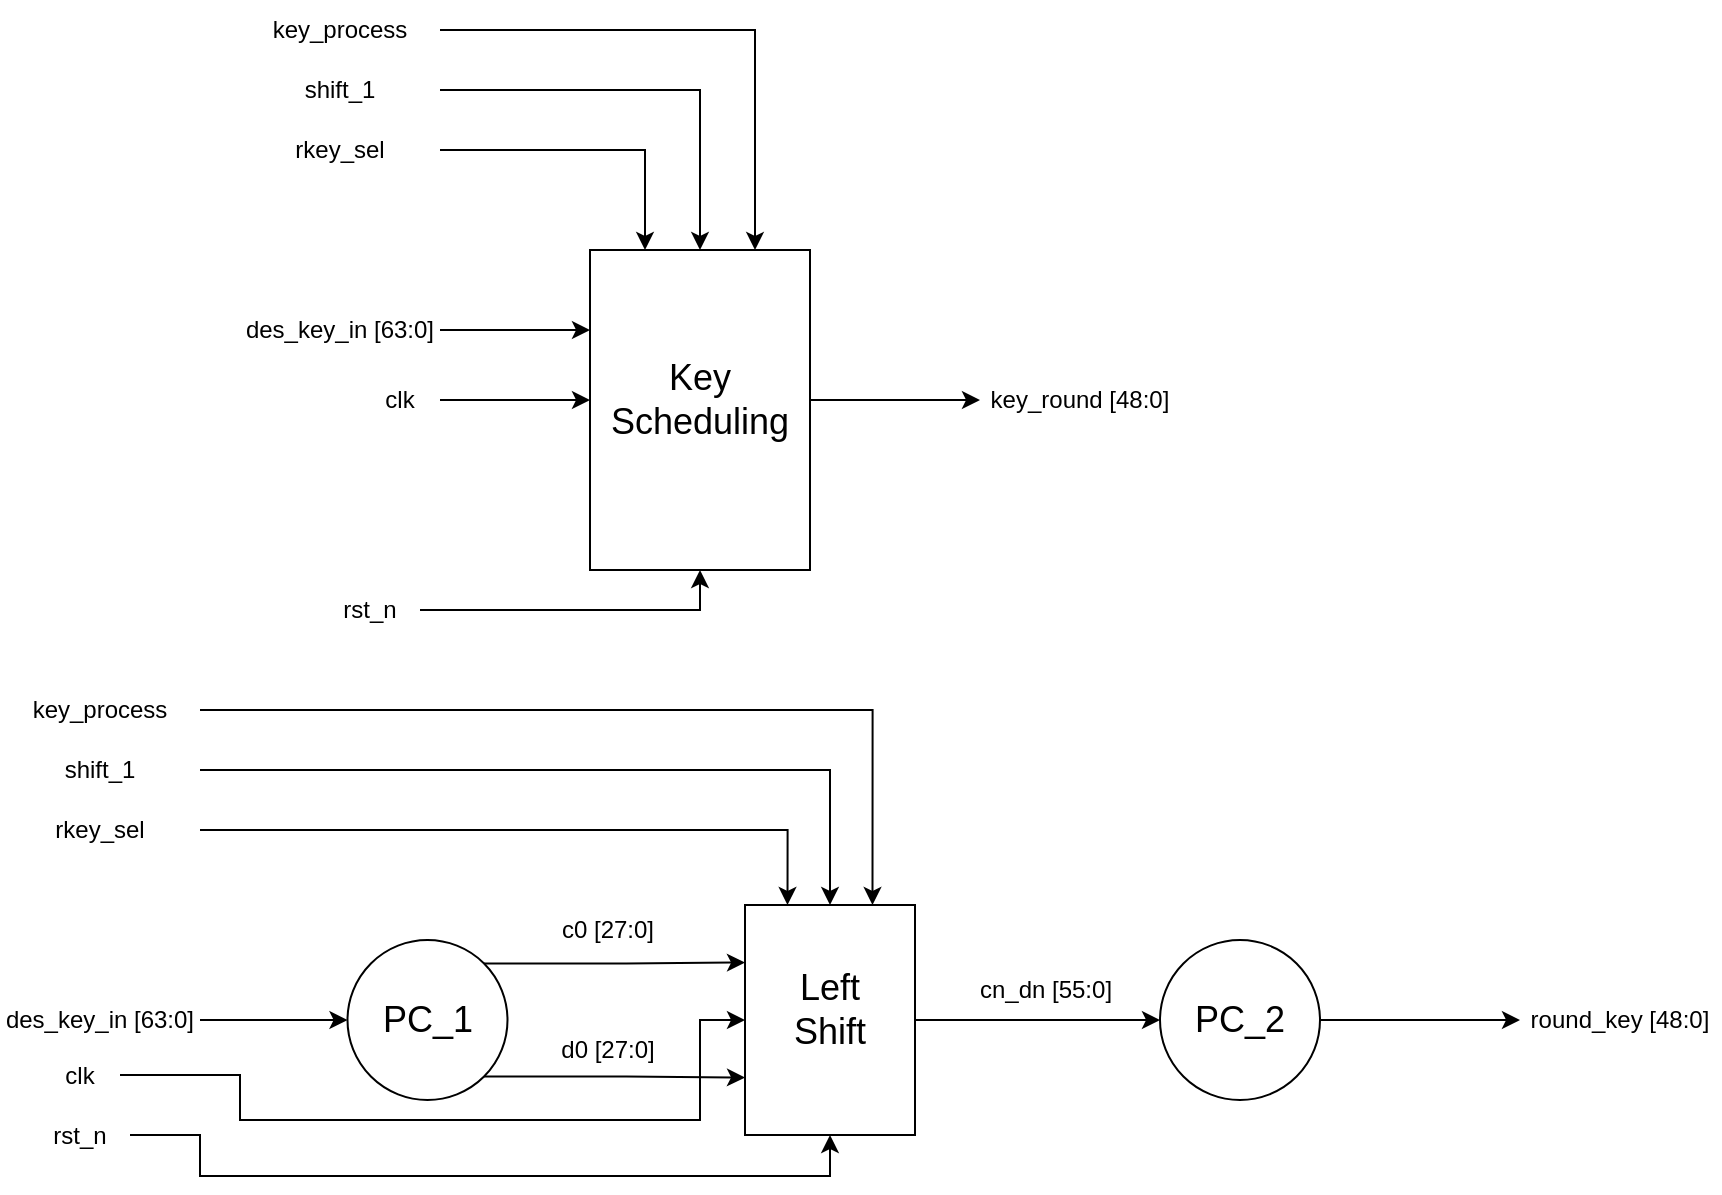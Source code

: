 <mxfile version="26.0.4">
  <diagram name="Page-1" id="5PxwipH_pp4p8Q9X1VUQ">
    <mxGraphModel dx="1518" dy="1900" grid="1" gridSize="10" guides="1" tooltips="1" connect="1" arrows="1" fold="1" page="1" pageScale="1" pageWidth="1654" pageHeight="1169" math="0" shadow="0">
      <root>
        <mxCell id="0" />
        <mxCell id="1" parent="0" />
        <mxCell id="ZwwRZ2UjdaUJHDhx5dXM-2" value="" style="rounded=0;whiteSpace=wrap;html=1;rotation=90;" vertex="1" parent="1">
          <mxGeometry x="370" y="120" width="160" height="110" as="geometry" />
        </mxCell>
        <mxCell id="ZwwRZ2UjdaUJHDhx5dXM-18" style="edgeStyle=orthogonalEdgeStyle;rounded=0;orthogonalLoop=1;jettySize=auto;html=1;exitX=1;exitY=0.5;exitDx=0;exitDy=0;entryX=0;entryY=0.5;entryDx=0;entryDy=0;" edge="1" parent="1" source="ZwwRZ2UjdaUJHDhx5dXM-3" target="ZwwRZ2UjdaUJHDhx5dXM-16">
          <mxGeometry relative="1" as="geometry" />
        </mxCell>
        <mxCell id="ZwwRZ2UjdaUJHDhx5dXM-3" value="&lt;span style=&quot;font-size: 18px;&quot;&gt;Key Scheduling&lt;/span&gt;" style="text;html=1;align=center;verticalAlign=middle;whiteSpace=wrap;rounded=0;" vertex="1" parent="1">
          <mxGeometry x="395" y="140" width="110" height="60" as="geometry" />
        </mxCell>
        <mxCell id="ZwwRZ2UjdaUJHDhx5dXM-7" style="edgeStyle=orthogonalEdgeStyle;rounded=0;orthogonalLoop=1;jettySize=auto;html=1;exitX=1;exitY=0.5;exitDx=0;exitDy=0;entryX=0.25;entryY=1;entryDx=0;entryDy=0;" edge="1" parent="1" source="ZwwRZ2UjdaUJHDhx5dXM-4" target="ZwwRZ2UjdaUJHDhx5dXM-2">
          <mxGeometry relative="1" as="geometry" />
        </mxCell>
        <mxCell id="ZwwRZ2UjdaUJHDhx5dXM-4" value="des_key_in [63:0]" style="text;html=1;align=center;verticalAlign=middle;whiteSpace=wrap;rounded=0;" vertex="1" parent="1">
          <mxGeometry x="220" y="120" width="100" height="30" as="geometry" />
        </mxCell>
        <mxCell id="ZwwRZ2UjdaUJHDhx5dXM-8" style="edgeStyle=orthogonalEdgeStyle;rounded=0;orthogonalLoop=1;jettySize=auto;html=1;exitX=1;exitY=0.5;exitDx=0;exitDy=0;entryX=0;entryY=0.5;entryDx=0;entryDy=0;" edge="1" parent="1" source="ZwwRZ2UjdaUJHDhx5dXM-5" target="ZwwRZ2UjdaUJHDhx5dXM-3">
          <mxGeometry relative="1" as="geometry" />
        </mxCell>
        <mxCell id="ZwwRZ2UjdaUJHDhx5dXM-5" value="clk" style="text;html=1;align=center;verticalAlign=middle;whiteSpace=wrap;rounded=0;" vertex="1" parent="1">
          <mxGeometry x="280" y="155" width="40" height="30" as="geometry" />
        </mxCell>
        <mxCell id="ZwwRZ2UjdaUJHDhx5dXM-9" style="edgeStyle=orthogonalEdgeStyle;rounded=0;orthogonalLoop=1;jettySize=auto;html=1;exitX=1;exitY=0.5;exitDx=0;exitDy=0;entryX=1;entryY=0.5;entryDx=0;entryDy=0;" edge="1" parent="1" source="ZwwRZ2UjdaUJHDhx5dXM-6" target="ZwwRZ2UjdaUJHDhx5dXM-2">
          <mxGeometry relative="1" as="geometry" />
        </mxCell>
        <mxCell id="ZwwRZ2UjdaUJHDhx5dXM-6" value="rst_n" style="text;html=1;align=center;verticalAlign=middle;whiteSpace=wrap;rounded=0;" vertex="1" parent="1">
          <mxGeometry x="260" y="260" width="50" height="30" as="geometry" />
        </mxCell>
        <mxCell id="ZwwRZ2UjdaUJHDhx5dXM-15" style="edgeStyle=orthogonalEdgeStyle;rounded=0;orthogonalLoop=1;jettySize=auto;html=1;exitX=1;exitY=0.5;exitDx=0;exitDy=0;entryX=0;entryY=0.25;entryDx=0;entryDy=0;" edge="1" parent="1" source="ZwwRZ2UjdaUJHDhx5dXM-10" target="ZwwRZ2UjdaUJHDhx5dXM-2">
          <mxGeometry relative="1" as="geometry" />
        </mxCell>
        <mxCell id="ZwwRZ2UjdaUJHDhx5dXM-10" value="key_process" style="text;html=1;align=center;verticalAlign=middle;whiteSpace=wrap;rounded=0;" vertex="1" parent="1">
          <mxGeometry x="220" y="-30" width="100" height="30" as="geometry" />
        </mxCell>
        <mxCell id="ZwwRZ2UjdaUJHDhx5dXM-14" style="edgeStyle=orthogonalEdgeStyle;rounded=0;orthogonalLoop=1;jettySize=auto;html=1;exitX=1;exitY=0.5;exitDx=0;exitDy=0;" edge="1" parent="1" source="ZwwRZ2UjdaUJHDhx5dXM-11" target="ZwwRZ2UjdaUJHDhx5dXM-2">
          <mxGeometry relative="1" as="geometry" />
        </mxCell>
        <mxCell id="ZwwRZ2UjdaUJHDhx5dXM-11" value="shift_1" style="text;html=1;align=center;verticalAlign=middle;whiteSpace=wrap;rounded=0;" vertex="1" parent="1">
          <mxGeometry x="220" width="100" height="30" as="geometry" />
        </mxCell>
        <mxCell id="ZwwRZ2UjdaUJHDhx5dXM-13" style="edgeStyle=orthogonalEdgeStyle;rounded=0;orthogonalLoop=1;jettySize=auto;html=1;exitX=1;exitY=0.5;exitDx=0;exitDy=0;entryX=0;entryY=0.75;entryDx=0;entryDy=0;" edge="1" parent="1" source="ZwwRZ2UjdaUJHDhx5dXM-12" target="ZwwRZ2UjdaUJHDhx5dXM-2">
          <mxGeometry relative="1" as="geometry" />
        </mxCell>
        <mxCell id="ZwwRZ2UjdaUJHDhx5dXM-12" value="rkey_sel" style="text;html=1;align=center;verticalAlign=middle;whiteSpace=wrap;rounded=0;" vertex="1" parent="1">
          <mxGeometry x="220" y="30" width="100" height="30" as="geometry" />
        </mxCell>
        <mxCell id="ZwwRZ2UjdaUJHDhx5dXM-16" value="key_round [48:0]" style="text;html=1;align=center;verticalAlign=middle;whiteSpace=wrap;rounded=0;" vertex="1" parent="1">
          <mxGeometry x="590" y="155" width="100" height="30" as="geometry" />
        </mxCell>
        <mxCell id="ZwwRZ2UjdaUJHDhx5dXM-29" style="edgeStyle=orthogonalEdgeStyle;rounded=0;orthogonalLoop=1;jettySize=auto;html=1;exitX=1;exitY=0;exitDx=0;exitDy=0;entryX=0.25;entryY=1;entryDx=0;entryDy=0;" edge="1" parent="1" source="ZwwRZ2UjdaUJHDhx5dXM-19" target="ZwwRZ2UjdaUJHDhx5dXM-20">
          <mxGeometry relative="1" as="geometry" />
        </mxCell>
        <mxCell id="ZwwRZ2UjdaUJHDhx5dXM-30" style="edgeStyle=orthogonalEdgeStyle;rounded=0;orthogonalLoop=1;jettySize=auto;html=1;exitX=1;exitY=1;exitDx=0;exitDy=0;entryX=0.75;entryY=1;entryDx=0;entryDy=0;" edge="1" parent="1" source="ZwwRZ2UjdaUJHDhx5dXM-19" target="ZwwRZ2UjdaUJHDhx5dXM-20">
          <mxGeometry relative="1" as="geometry" />
        </mxCell>
        <mxCell id="ZwwRZ2UjdaUJHDhx5dXM-19" value="" style="ellipse;whiteSpace=wrap;html=1;aspect=fixed;" vertex="1" parent="1">
          <mxGeometry x="273.75" y="440" width="80" height="80" as="geometry" />
        </mxCell>
        <mxCell id="ZwwRZ2UjdaUJHDhx5dXM-44" style="edgeStyle=orthogonalEdgeStyle;rounded=0;orthogonalLoop=1;jettySize=auto;html=1;exitX=0.5;exitY=0;exitDx=0;exitDy=0;entryX=0;entryY=0.5;entryDx=0;entryDy=0;" edge="1" parent="1" source="ZwwRZ2UjdaUJHDhx5dXM-20" target="ZwwRZ2UjdaUJHDhx5dXM-21">
          <mxGeometry relative="1" as="geometry" />
        </mxCell>
        <mxCell id="ZwwRZ2UjdaUJHDhx5dXM-20" value="" style="rounded=0;whiteSpace=wrap;html=1;rotation=90;" vertex="1" parent="1">
          <mxGeometry x="457.5" y="437.5" width="115" height="85" as="geometry" />
        </mxCell>
        <mxCell id="ZwwRZ2UjdaUJHDhx5dXM-47" style="edgeStyle=orthogonalEdgeStyle;rounded=0;orthogonalLoop=1;jettySize=auto;html=1;exitX=1;exitY=0.5;exitDx=0;exitDy=0;entryX=0;entryY=0.5;entryDx=0;entryDy=0;" edge="1" parent="1" source="ZwwRZ2UjdaUJHDhx5dXM-21" target="ZwwRZ2UjdaUJHDhx5dXM-46">
          <mxGeometry relative="1" as="geometry" />
        </mxCell>
        <mxCell id="ZwwRZ2UjdaUJHDhx5dXM-21" value="" style="ellipse;whiteSpace=wrap;html=1;aspect=fixed;" vertex="1" parent="1">
          <mxGeometry x="680" y="440" width="80" height="80" as="geometry" />
        </mxCell>
        <mxCell id="ZwwRZ2UjdaUJHDhx5dXM-22" value="&lt;font style=&quot;font-size: 18px;&quot;&gt;PC_1&lt;/font&gt;" style="text;html=1;align=center;verticalAlign=middle;whiteSpace=wrap;rounded=0;" vertex="1" parent="1">
          <mxGeometry x="283.75" y="465" width="60" height="30" as="geometry" />
        </mxCell>
        <mxCell id="ZwwRZ2UjdaUJHDhx5dXM-23" value="&lt;font style=&quot;font-size: 18px;&quot;&gt;PC_2&lt;/font&gt;" style="text;html=1;align=center;verticalAlign=middle;whiteSpace=wrap;rounded=0;" vertex="1" parent="1">
          <mxGeometry x="690" y="465" width="60" height="30" as="geometry" />
        </mxCell>
        <mxCell id="ZwwRZ2UjdaUJHDhx5dXM-24" value="&lt;font style=&quot;font-size: 18px;&quot;&gt;Left Shift&lt;/font&gt;" style="text;html=1;align=center;verticalAlign=middle;whiteSpace=wrap;rounded=0;" vertex="1" parent="1">
          <mxGeometry x="485" y="460" width="60" height="30" as="geometry" />
        </mxCell>
        <mxCell id="ZwwRZ2UjdaUJHDhx5dXM-26" style="edgeStyle=orthogonalEdgeStyle;rounded=0;orthogonalLoop=1;jettySize=auto;html=1;exitX=1;exitY=0.5;exitDx=0;exitDy=0;entryX=0;entryY=0.5;entryDx=0;entryDy=0;" edge="1" parent="1" source="ZwwRZ2UjdaUJHDhx5dXM-25" target="ZwwRZ2UjdaUJHDhx5dXM-19">
          <mxGeometry relative="1" as="geometry" />
        </mxCell>
        <mxCell id="ZwwRZ2UjdaUJHDhx5dXM-25" value="des_key_in [63:0]" style="text;html=1;align=center;verticalAlign=middle;whiteSpace=wrap;rounded=0;" vertex="1" parent="1">
          <mxGeometry x="100" y="465" width="100" height="30" as="geometry" />
        </mxCell>
        <mxCell id="ZwwRZ2UjdaUJHDhx5dXM-32" value="c0 [27:0]" style="text;html=1;align=center;verticalAlign=middle;whiteSpace=wrap;rounded=0;" vertex="1" parent="1">
          <mxGeometry x="353.75" y="420" width="100" height="30" as="geometry" />
        </mxCell>
        <mxCell id="ZwwRZ2UjdaUJHDhx5dXM-33" value="d0 [27:0]" style="text;html=1;align=center;verticalAlign=middle;whiteSpace=wrap;rounded=0;" vertex="1" parent="1">
          <mxGeometry x="353.75" y="480" width="100" height="30" as="geometry" />
        </mxCell>
        <mxCell id="ZwwRZ2UjdaUJHDhx5dXM-37" style="edgeStyle=orthogonalEdgeStyle;rounded=0;orthogonalLoop=1;jettySize=auto;html=1;exitX=1;exitY=0.5;exitDx=0;exitDy=0;entryX=0;entryY=0.25;entryDx=0;entryDy=0;" edge="1" parent="1" source="ZwwRZ2UjdaUJHDhx5dXM-34" target="ZwwRZ2UjdaUJHDhx5dXM-20">
          <mxGeometry relative="1" as="geometry" />
        </mxCell>
        <mxCell id="ZwwRZ2UjdaUJHDhx5dXM-34" value="key_process" style="text;html=1;align=center;verticalAlign=middle;whiteSpace=wrap;rounded=0;" vertex="1" parent="1">
          <mxGeometry x="100" y="310" width="100" height="30" as="geometry" />
        </mxCell>
        <mxCell id="ZwwRZ2UjdaUJHDhx5dXM-38" style="edgeStyle=orthogonalEdgeStyle;rounded=0;orthogonalLoop=1;jettySize=auto;html=1;exitX=1;exitY=0.5;exitDx=0;exitDy=0;entryX=0;entryY=0.5;entryDx=0;entryDy=0;" edge="1" parent="1" source="ZwwRZ2UjdaUJHDhx5dXM-35" target="ZwwRZ2UjdaUJHDhx5dXM-20">
          <mxGeometry relative="1" as="geometry" />
        </mxCell>
        <mxCell id="ZwwRZ2UjdaUJHDhx5dXM-35" value="shift_1" style="text;html=1;align=center;verticalAlign=middle;whiteSpace=wrap;rounded=0;" vertex="1" parent="1">
          <mxGeometry x="100" y="340" width="100" height="30" as="geometry" />
        </mxCell>
        <mxCell id="ZwwRZ2UjdaUJHDhx5dXM-39" style="edgeStyle=orthogonalEdgeStyle;rounded=0;orthogonalLoop=1;jettySize=auto;html=1;exitX=1;exitY=0.5;exitDx=0;exitDy=0;entryX=0;entryY=0.75;entryDx=0;entryDy=0;" edge="1" parent="1" source="ZwwRZ2UjdaUJHDhx5dXM-36" target="ZwwRZ2UjdaUJHDhx5dXM-20">
          <mxGeometry relative="1" as="geometry" />
        </mxCell>
        <mxCell id="ZwwRZ2UjdaUJHDhx5dXM-36" value="rkey_sel" style="text;html=1;align=center;verticalAlign=middle;whiteSpace=wrap;rounded=0;" vertex="1" parent="1">
          <mxGeometry x="100" y="370" width="100" height="30" as="geometry" />
        </mxCell>
        <mxCell id="ZwwRZ2UjdaUJHDhx5dXM-41" style="edgeStyle=orthogonalEdgeStyle;rounded=0;orthogonalLoop=1;jettySize=auto;html=1;exitX=1;exitY=0.5;exitDx=0;exitDy=0;" edge="1" parent="1" source="ZwwRZ2UjdaUJHDhx5dXM-40" target="ZwwRZ2UjdaUJHDhx5dXM-20">
          <mxGeometry relative="1" as="geometry">
            <Array as="points">
              <mxPoint x="220" y="507" />
              <mxPoint x="220" y="530" />
              <mxPoint x="450" y="530" />
              <mxPoint x="450" y="480" />
            </Array>
          </mxGeometry>
        </mxCell>
        <mxCell id="ZwwRZ2UjdaUJHDhx5dXM-40" value="clk" style="text;html=1;align=center;verticalAlign=middle;whiteSpace=wrap;rounded=0;" vertex="1" parent="1">
          <mxGeometry x="120" y="492.5" width="40" height="30" as="geometry" />
        </mxCell>
        <mxCell id="ZwwRZ2UjdaUJHDhx5dXM-43" style="edgeStyle=orthogonalEdgeStyle;rounded=0;orthogonalLoop=1;jettySize=auto;html=1;exitX=1;exitY=0.5;exitDx=0;exitDy=0;entryX=1;entryY=0.5;entryDx=0;entryDy=0;" edge="1" parent="1" source="ZwwRZ2UjdaUJHDhx5dXM-42" target="ZwwRZ2UjdaUJHDhx5dXM-20">
          <mxGeometry relative="1" as="geometry">
            <Array as="points">
              <mxPoint x="200" y="538" />
              <mxPoint x="200" y="558" />
              <mxPoint x="515" y="558" />
            </Array>
          </mxGeometry>
        </mxCell>
        <mxCell id="ZwwRZ2UjdaUJHDhx5dXM-42" value="rst_n" style="text;html=1;align=center;verticalAlign=middle;whiteSpace=wrap;rounded=0;" vertex="1" parent="1">
          <mxGeometry x="115" y="522.5" width="50" height="30" as="geometry" />
        </mxCell>
        <mxCell id="ZwwRZ2UjdaUJHDhx5dXM-45" value="cn_dn [55:0]" style="text;html=1;align=center;verticalAlign=middle;whiteSpace=wrap;rounded=0;" vertex="1" parent="1">
          <mxGeometry x="572.5" y="450" width="100" height="30" as="geometry" />
        </mxCell>
        <mxCell id="ZwwRZ2UjdaUJHDhx5dXM-46" value="round_key [48:0]" style="text;html=1;align=center;verticalAlign=middle;whiteSpace=wrap;rounded=0;" vertex="1" parent="1">
          <mxGeometry x="860" y="465" width="100" height="30" as="geometry" />
        </mxCell>
      </root>
    </mxGraphModel>
  </diagram>
</mxfile>

